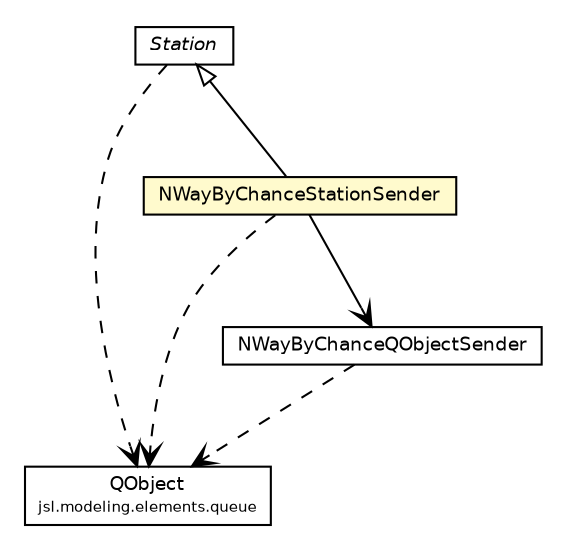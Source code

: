#!/usr/local/bin/dot
#
# Class diagram 
# Generated by UMLGraph version 5.4 (http://www.umlgraph.org/)
#

digraph G {
	edge [fontname="Helvetica",fontsize=10,labelfontname="Helvetica",labelfontsize=10];
	node [fontname="Helvetica",fontsize=10,shape=plaintext];
	nodesep=0.25;
	ranksep=0.5;
	// jsl.modeling.elements.queue.QObject
	c133721 [label=<<table title="jsl.modeling.elements.queue.QObject" border="0" cellborder="1" cellspacing="0" cellpadding="2" port="p" href="../queue/QObject.html">
		<tr><td><table border="0" cellspacing="0" cellpadding="1">
<tr><td align="center" balign="center"> QObject </td></tr>
<tr><td align="center" balign="center"><font point-size="7.0"> jsl.modeling.elements.queue </font></td></tr>
		</table></td></tr>
		</table>>, URL="../queue/QObject.html", fontname="Helvetica", fontcolor="black", fontsize=9.0];
	// jsl.modeling.elements.station.Station
	c133857 [label=<<table title="jsl.modeling.elements.station.Station" border="0" cellborder="1" cellspacing="0" cellpadding="2" port="p" href="./Station.html">
		<tr><td><table border="0" cellspacing="0" cellpadding="1">
<tr><td align="center" balign="center"><font face="Helvetica-Oblique"> Station </font></td></tr>
		</table></td></tr>
		</table>>, URL="./Station.html", fontname="Helvetica", fontcolor="black", fontsize=9.0];
	// jsl.modeling.elements.station.NWayByChanceStationSender
	c133862 [label=<<table title="jsl.modeling.elements.station.NWayByChanceStationSender" border="0" cellborder="1" cellspacing="0" cellpadding="2" port="p" bgcolor="lemonChiffon" href="./NWayByChanceStationSender.html">
		<tr><td><table border="0" cellspacing="0" cellpadding="1">
<tr><td align="center" balign="center"> NWayByChanceStationSender </td></tr>
		</table></td></tr>
		</table>>, URL="./NWayByChanceStationSender.html", fontname="Helvetica", fontcolor="black", fontsize=9.0];
	// jsl.modeling.elements.station.NWayByChanceQObjectSender
	c133863 [label=<<table title="jsl.modeling.elements.station.NWayByChanceQObjectSender" border="0" cellborder="1" cellspacing="0" cellpadding="2" port="p" href="./NWayByChanceQObjectSender.html">
		<tr><td><table border="0" cellspacing="0" cellpadding="1">
<tr><td align="center" balign="center"> NWayByChanceQObjectSender </td></tr>
		</table></td></tr>
		</table>>, URL="./NWayByChanceQObjectSender.html", fontname="Helvetica", fontcolor="black", fontsize=9.0];
	//jsl.modeling.elements.station.NWayByChanceStationSender extends jsl.modeling.elements.station.Station
	c133857:p -> c133862:p [dir=back,arrowtail=empty];
	// jsl.modeling.elements.station.NWayByChanceStationSender NAVASSOC jsl.modeling.elements.station.NWayByChanceQObjectSender
	c133862:p -> c133863:p [taillabel="", label="", headlabel="", fontname="Helvetica", fontcolor="black", fontsize=10.0, color="black", arrowhead=open];
	// jsl.modeling.elements.station.Station DEPEND jsl.modeling.elements.queue.QObject
	c133857:p -> c133721:p [taillabel="", label="", headlabel="", fontname="Helvetica", fontcolor="black", fontsize=10.0, color="black", arrowhead=open, style=dashed];
	// jsl.modeling.elements.station.NWayByChanceStationSender DEPEND jsl.modeling.elements.queue.QObject
	c133862:p -> c133721:p [taillabel="", label="", headlabel="", fontname="Helvetica", fontcolor="black", fontsize=10.0, color="black", arrowhead=open, style=dashed];
	// jsl.modeling.elements.station.NWayByChanceQObjectSender DEPEND jsl.modeling.elements.queue.QObject
	c133863:p -> c133721:p [taillabel="", label="", headlabel="", fontname="Helvetica", fontcolor="black", fontsize=10.0, color="black", arrowhead=open, style=dashed];
}

